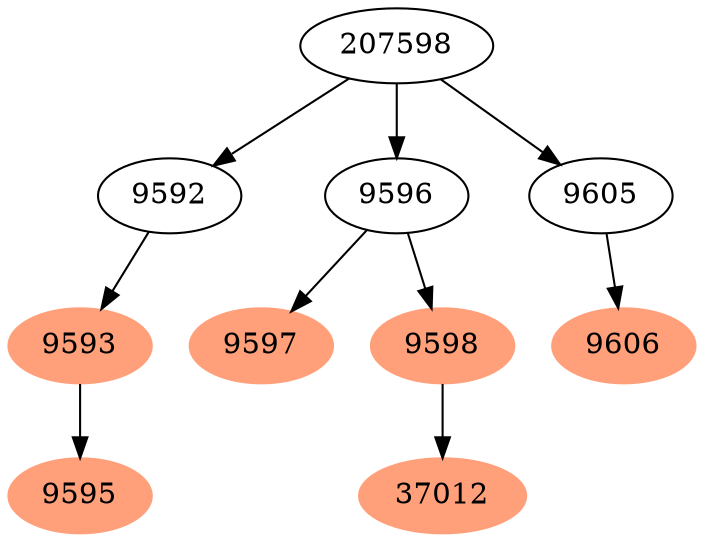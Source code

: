 digraph g {
	207598 -> 9592
	207598 -> 9596
	207598 -> 9605
	37012 [color="lightsalmon",style=filled]
	9592 -> 9593
	9593 -> 9595
	9593 [color="lightsalmon",style=filled]
	9593 [color="lightsalmon",style=filled]
	9595 [color="lightsalmon",style=filled]
	9596 -> 9597
	9596 -> 9598
	9597 [color="lightsalmon",style=filled]
	9598 -> 37012
	9598 [color="lightsalmon",style=filled]
	9598 [color="lightsalmon",style=filled]
	9605 -> 9606
	9606 [color="lightsalmon",style=filled]
}
